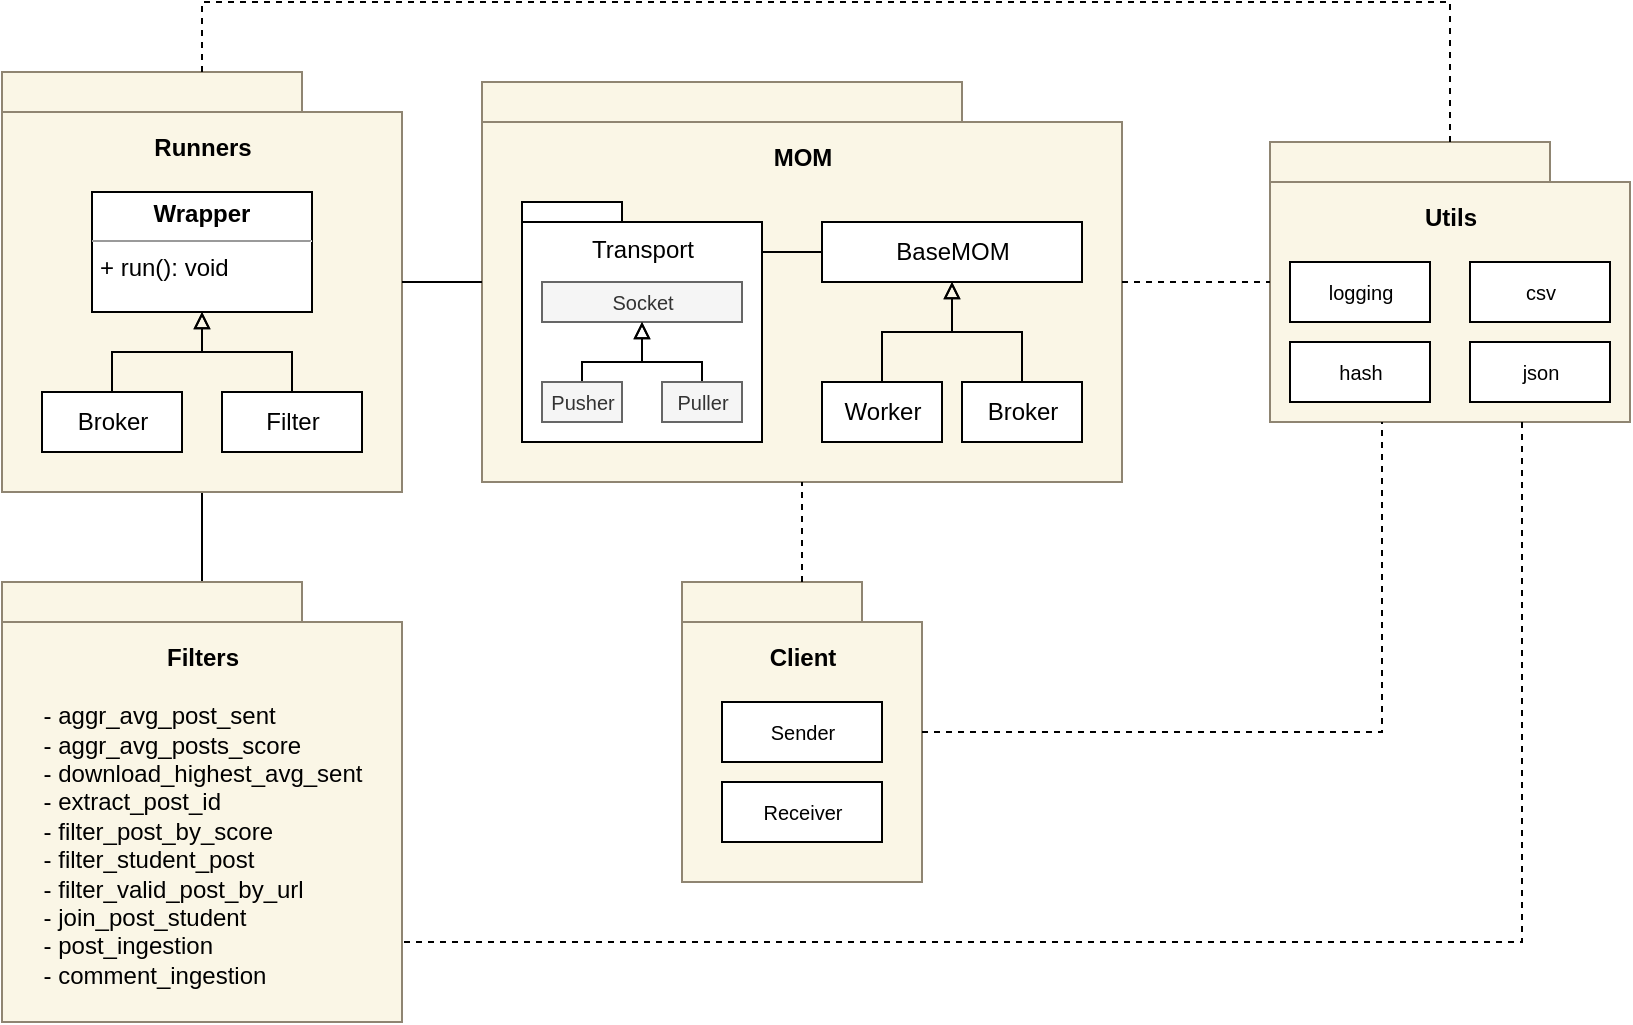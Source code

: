 <mxfile version="18.1.2" type="device"><diagram id="jPPQ9CIr_QfkEOoJNo3b" name="Page-1"><mxGraphModel dx="1390" dy="727" grid="1" gridSize="10" guides="1" tooltips="1" connect="1" arrows="1" fold="1" page="1" pageScale="1" pageWidth="827" pageHeight="1169" math="0" shadow="0"><root><mxCell id="0"/><mxCell id="1" parent="0"/><mxCell id="2gkR0URWPBGZlaEFPXFG-53" style="edgeStyle=orthogonalEdgeStyle;rounded=0;orthogonalLoop=1;jettySize=auto;html=1;fontSize=10;startArrow=none;startFill=0;endArrow=none;endFill=0;" edge="1" parent="1" source="2gkR0URWPBGZlaEFPXFG-37" target="2gkR0URWPBGZlaEFPXFG-27"><mxGeometry relative="1" as="geometry"/></mxCell><mxCell id="2gkR0URWPBGZlaEFPXFG-37" value="&lt;br&gt;Filters&lt;br&gt;&lt;br&gt;&lt;div style=&quot;text-align: left;&quot;&gt;&lt;span style=&quot;font-weight: normal; background-color: initial;&quot;&gt;- aggr_avg_post_sent&lt;/span&gt;&lt;/div&gt;&lt;span style=&quot;font-weight: normal;&quot;&gt;&lt;div style=&quot;text-align: left;&quot;&gt;&lt;span style=&quot;background-color: initial;&quot;&gt;- aggr_avg_posts_score&lt;/span&gt;&lt;/div&gt;&lt;div style=&quot;text-align: left;&quot;&gt;&lt;span style=&quot;background-color: initial;&quot;&gt;- download_highest_avg_sent&lt;/span&gt;&lt;/div&gt;&lt;div style=&quot;text-align: left;&quot;&gt;&lt;span style=&quot;background-color: initial;&quot;&gt;- extract_post_id&lt;/span&gt;&lt;/div&gt;&lt;div style=&quot;text-align: left;&quot;&gt;&lt;span style=&quot;background-color: initial;&quot;&gt;- filter_post_by_score&lt;/span&gt;&lt;/div&gt;&lt;div style=&quot;text-align: left;&quot;&gt;&lt;span style=&quot;background-color: initial;&quot;&gt;- filter_student_post&lt;/span&gt;&lt;/div&gt;&lt;div style=&quot;text-align: left;&quot;&gt;&lt;span style=&quot;background-color: initial;&quot;&gt;- filter_valid_post_by_url&lt;/span&gt;&lt;/div&gt;&lt;div style=&quot;text-align: left;&quot;&gt;&lt;span style=&quot;background-color: initial;&quot;&gt;- join_post_student&lt;/span&gt;&lt;/div&gt;&lt;div style=&quot;text-align: left;&quot;&gt;&lt;span style=&quot;background-color: initial;&quot;&gt;- post_ingestion&lt;/span&gt;&lt;/div&gt;&lt;div style=&quot;text-align: left;&quot;&gt;&lt;span style=&quot;background-color: initial;&quot;&gt;- comment_ingestion&lt;/span&gt;&lt;/div&gt;&lt;/span&gt;" style="shape=folder;fontStyle=1;spacingTop=10;tabWidth=150;tabHeight=20;tabPosition=left;html=1;fillColor=#FAF6E6;strokeColor=#8F8572;verticalAlign=top;" vertex="1" parent="1"><mxGeometry x="40" y="330" width="200" height="220" as="geometry"/></mxCell><mxCell id="2gkR0URWPBGZlaEFPXFG-49" value="" style="group" vertex="1" connectable="0" parent="1"><mxGeometry x="280" y="80" width="320" height="200" as="geometry"/></mxCell><mxCell id="2gkR0URWPBGZlaEFPXFG-1" value="&lt;br&gt;MOM" style="shape=folder;fontStyle=1;spacingTop=10;tabWidth=240;tabHeight=20;tabPosition=left;html=1;fillColor=#FAF6E6;strokeColor=#8F8572;verticalAlign=top;" vertex="1" parent="2gkR0URWPBGZlaEFPXFG-49"><mxGeometry width="320" height="200" as="geometry"/></mxCell><mxCell id="2gkR0URWPBGZlaEFPXFG-10" value="&lt;span style=&quot;font-weight: normal;&quot;&gt;Transport&lt;/span&gt;" style="shape=folder;fontStyle=1;spacingTop=10;tabWidth=50;tabHeight=10;tabPosition=left;html=1;verticalAlign=top;" vertex="1" parent="2gkR0URWPBGZlaEFPXFG-49"><mxGeometry x="20" y="60" width="120" height="120" as="geometry"/></mxCell><mxCell id="2gkR0URWPBGZlaEFPXFG-36" style="edgeStyle=orthogonalEdgeStyle;rounded=0;orthogonalLoop=1;jettySize=auto;html=1;fontSize=10;startArrow=none;startFill=0;endArrow=none;endFill=0;" edge="1" parent="2gkR0URWPBGZlaEFPXFG-49" source="2gkR0URWPBGZlaEFPXFG-13" target="2gkR0URWPBGZlaEFPXFG-10"><mxGeometry relative="1" as="geometry"><Array as="points"><mxPoint x="140" y="85"/><mxPoint x="140" y="85"/></Array></mxGeometry></mxCell><mxCell id="2gkR0URWPBGZlaEFPXFG-13" value="BaseMOM" style="html=1;" vertex="1" parent="2gkR0URWPBGZlaEFPXFG-49"><mxGeometry x="170" y="70" width="130" height="30" as="geometry"/></mxCell><mxCell id="2gkR0URWPBGZlaEFPXFG-19" style="edgeStyle=orthogonalEdgeStyle;rounded=0;orthogonalLoop=1;jettySize=auto;html=1;endArrow=block;endFill=0;" edge="1" parent="2gkR0URWPBGZlaEFPXFG-49" source="2gkR0URWPBGZlaEFPXFG-14" target="2gkR0URWPBGZlaEFPXFG-13"><mxGeometry relative="1" as="geometry"/></mxCell><mxCell id="2gkR0URWPBGZlaEFPXFG-14" value="Worker" style="html=1;" vertex="1" parent="2gkR0URWPBGZlaEFPXFG-49"><mxGeometry x="170" y="150" width="60" height="30" as="geometry"/></mxCell><mxCell id="2gkR0URWPBGZlaEFPXFG-20" style="edgeStyle=orthogonalEdgeStyle;rounded=0;orthogonalLoop=1;jettySize=auto;html=1;endArrow=block;endFill=0;" edge="1" parent="2gkR0URWPBGZlaEFPXFG-49" source="2gkR0URWPBGZlaEFPXFG-17" target="2gkR0URWPBGZlaEFPXFG-13"><mxGeometry relative="1" as="geometry"/></mxCell><mxCell id="2gkR0URWPBGZlaEFPXFG-17" value="Broker" style="html=1;" vertex="1" parent="2gkR0URWPBGZlaEFPXFG-49"><mxGeometry x="240" y="150" width="60" height="30" as="geometry"/></mxCell><mxCell id="2gkR0URWPBGZlaEFPXFG-21" value="Socket" style="html=1;fontSize=10;fillColor=#f5f5f5;fontColor=#333333;strokeColor=#666666;" vertex="1" parent="2gkR0URWPBGZlaEFPXFG-49"><mxGeometry x="30" y="100" width="100" height="20" as="geometry"/></mxCell><mxCell id="2gkR0URWPBGZlaEFPXFG-26" style="edgeStyle=orthogonalEdgeStyle;rounded=0;orthogonalLoop=1;jettySize=auto;html=1;fontSize=10;startArrow=none;startFill=0;endArrow=block;endFill=0;entryX=0.5;entryY=1;entryDx=0;entryDy=0;" edge="1" parent="2gkR0URWPBGZlaEFPXFG-49" source="2gkR0URWPBGZlaEFPXFG-22" target="2gkR0URWPBGZlaEFPXFG-21"><mxGeometry relative="1" as="geometry"><Array as="points"><mxPoint x="50" y="140"/><mxPoint x="80" y="140"/></Array></mxGeometry></mxCell><mxCell id="2gkR0URWPBGZlaEFPXFG-22" value="Pusher" style="html=1;fontSize=10;fillColor=#f5f5f5;fontColor=#333333;strokeColor=#666666;" vertex="1" parent="2gkR0URWPBGZlaEFPXFG-49"><mxGeometry x="30" y="150" width="40" height="20" as="geometry"/></mxCell><mxCell id="2gkR0URWPBGZlaEFPXFG-25" style="edgeStyle=orthogonalEdgeStyle;rounded=0;orthogonalLoop=1;jettySize=auto;html=1;fontSize=10;startArrow=none;startFill=0;endArrow=block;endFill=0;entryX=0.5;entryY=1;entryDx=0;entryDy=0;" edge="1" parent="2gkR0URWPBGZlaEFPXFG-49" source="2gkR0URWPBGZlaEFPXFG-23" target="2gkR0URWPBGZlaEFPXFG-21"><mxGeometry relative="1" as="geometry"><Array as="points"><mxPoint x="110" y="140"/><mxPoint x="80" y="140"/></Array></mxGeometry></mxCell><mxCell id="2gkR0URWPBGZlaEFPXFG-23" value="Puller" style="html=1;fontSize=10;fillColor=#f5f5f5;fontColor=#333333;strokeColor=#666666;" vertex="1" parent="2gkR0URWPBGZlaEFPXFG-49"><mxGeometry x="90" y="150" width="40" height="20" as="geometry"/></mxCell><mxCell id="2gkR0URWPBGZlaEFPXFG-50" value="" style="group" vertex="1" connectable="0" parent="1"><mxGeometry x="380" y="330" width="120" height="150" as="geometry"/></mxCell><mxCell id="2gkR0URWPBGZlaEFPXFG-44" value="&lt;br&gt;Client" style="shape=folder;fontStyle=1;spacingTop=10;tabWidth=90;tabHeight=20;tabPosition=left;html=1;fillColor=#FAF6E6;strokeColor=#8F8572;verticalAlign=top;" vertex="1" parent="2gkR0URWPBGZlaEFPXFG-50"><mxGeometry width="120" height="150" as="geometry"/></mxCell><mxCell id="2gkR0URWPBGZlaEFPXFG-45" value="Sender" style="html=1;fontSize=10;" vertex="1" parent="2gkR0URWPBGZlaEFPXFG-50"><mxGeometry x="20" y="60" width="80" height="30" as="geometry"/></mxCell><mxCell id="2gkR0URWPBGZlaEFPXFG-46" value="Receiver" style="html=1;fontSize=10;" vertex="1" parent="2gkR0URWPBGZlaEFPXFG-50"><mxGeometry x="20" y="100" width="80" height="30" as="geometry"/></mxCell><mxCell id="2gkR0URWPBGZlaEFPXFG-52" value="" style="group" vertex="1" connectable="0" parent="1"><mxGeometry x="674" y="110" width="180" height="140" as="geometry"/></mxCell><mxCell id="2gkR0URWPBGZlaEFPXFG-39" value="&lt;br&gt;Utils" style="shape=folder;fontStyle=1;spacingTop=10;tabWidth=140;tabHeight=20;tabPosition=left;html=1;fillColor=#FAF6E6;strokeColor=#8F8572;verticalAlign=top;" vertex="1" parent="2gkR0URWPBGZlaEFPXFG-52"><mxGeometry width="180" height="140" as="geometry"/></mxCell><mxCell id="2gkR0URWPBGZlaEFPXFG-38" value="logging" style="html=1;fontSize=10;" vertex="1" parent="2gkR0URWPBGZlaEFPXFG-52"><mxGeometry x="10" y="60" width="70" height="30" as="geometry"/></mxCell><mxCell id="2gkR0URWPBGZlaEFPXFG-40" value="csv" style="html=1;fontSize=10;" vertex="1" parent="2gkR0URWPBGZlaEFPXFG-52"><mxGeometry x="100" y="60" width="70" height="30" as="geometry"/></mxCell><mxCell id="2gkR0URWPBGZlaEFPXFG-41" value="hash" style="html=1;fontSize=10;" vertex="1" parent="2gkR0URWPBGZlaEFPXFG-52"><mxGeometry x="10" y="100" width="70" height="30" as="geometry"/></mxCell><mxCell id="2gkR0URWPBGZlaEFPXFG-42" value="json" style="html=1;fontSize=10;" vertex="1" parent="2gkR0URWPBGZlaEFPXFG-52"><mxGeometry x="100" y="100" width="70" height="30" as="geometry"/></mxCell><mxCell id="2gkR0URWPBGZlaEFPXFG-54" value="" style="group" vertex="1" connectable="0" parent="1"><mxGeometry x="40" y="75" width="200" height="210" as="geometry"/></mxCell><mxCell id="2gkR0URWPBGZlaEFPXFG-27" value="&lt;br&gt;Runners" style="shape=folder;fontStyle=1;spacingTop=10;tabWidth=150;tabHeight=20;tabPosition=left;html=1;fillColor=#FAF6E6;strokeColor=#8F8572;verticalAlign=top;" vertex="1" parent="2gkR0URWPBGZlaEFPXFG-54"><mxGeometry width="200" height="210" as="geometry"/></mxCell><mxCell id="2gkR0URWPBGZlaEFPXFG-30" value="&lt;p style=&quot;margin:0px;margin-top:4px;text-align:center;&quot;&gt;&lt;b&gt;Wrapper&lt;/b&gt;&lt;/p&gt;&lt;hr size=&quot;1&quot;&gt;&lt;p style=&quot;margin:0px;margin-left:4px;&quot;&gt;+ run(): void&lt;/p&gt;" style="verticalAlign=top;align=left;overflow=fill;fontSize=12;fontFamily=Helvetica;html=1;" vertex="1" parent="2gkR0URWPBGZlaEFPXFG-54"><mxGeometry x="45" y="60" width="110" height="60" as="geometry"/></mxCell><mxCell id="2gkR0URWPBGZlaEFPXFG-34" style="edgeStyle=orthogonalEdgeStyle;rounded=0;orthogonalLoop=1;jettySize=auto;html=1;fontSize=10;startArrow=none;startFill=0;endArrow=block;endFill=0;" edge="1" parent="2gkR0URWPBGZlaEFPXFG-54" source="2gkR0URWPBGZlaEFPXFG-31" target="2gkR0URWPBGZlaEFPXFG-30"><mxGeometry relative="1" as="geometry"/></mxCell><mxCell id="2gkR0URWPBGZlaEFPXFG-31" value="Filter" style="html=1;" vertex="1" parent="2gkR0URWPBGZlaEFPXFG-54"><mxGeometry x="110" y="160" width="70" height="30" as="geometry"/></mxCell><mxCell id="2gkR0URWPBGZlaEFPXFG-35" style="edgeStyle=orthogonalEdgeStyle;rounded=0;orthogonalLoop=1;jettySize=auto;html=1;fontSize=10;startArrow=none;startFill=0;endArrow=block;endFill=0;" edge="1" parent="2gkR0URWPBGZlaEFPXFG-54" source="2gkR0URWPBGZlaEFPXFG-32" target="2gkR0URWPBGZlaEFPXFG-30"><mxGeometry relative="1" as="geometry"/></mxCell><mxCell id="2gkR0URWPBGZlaEFPXFG-32" value="Broker" style="html=1;" vertex="1" parent="2gkR0URWPBGZlaEFPXFG-54"><mxGeometry x="20" y="160" width="70" height="30" as="geometry"/></mxCell><mxCell id="2gkR0URWPBGZlaEFPXFG-55" style="edgeStyle=orthogonalEdgeStyle;rounded=0;orthogonalLoop=1;jettySize=auto;html=1;fontSize=10;startArrow=none;startFill=0;endArrow=none;endFill=0;" edge="1" parent="1" source="2gkR0URWPBGZlaEFPXFG-27" target="2gkR0URWPBGZlaEFPXFG-1"><mxGeometry relative="1" as="geometry"/></mxCell><mxCell id="2gkR0URWPBGZlaEFPXFG-57" style="edgeStyle=orthogonalEdgeStyle;rounded=0;orthogonalLoop=1;jettySize=auto;html=1;fontSize=10;startArrow=none;startFill=0;endArrow=none;endFill=0;dashed=1;" edge="1" parent="1" source="2gkR0URWPBGZlaEFPXFG-1" target="2gkR0URWPBGZlaEFPXFG-39"><mxGeometry relative="1" as="geometry"/></mxCell><mxCell id="2gkR0URWPBGZlaEFPXFG-59" style="edgeStyle=orthogonalEdgeStyle;rounded=0;orthogonalLoop=1;jettySize=auto;html=1;dashed=1;fontSize=10;startArrow=none;startFill=0;endArrow=none;endFill=0;" edge="1" parent="1" source="2gkR0URWPBGZlaEFPXFG-44" target="2gkR0URWPBGZlaEFPXFG-1"><mxGeometry relative="1" as="geometry"/></mxCell><mxCell id="2gkR0URWPBGZlaEFPXFG-60" style="edgeStyle=orthogonalEdgeStyle;rounded=0;orthogonalLoop=1;jettySize=auto;html=1;dashed=1;fontSize=10;startArrow=none;startFill=0;endArrow=none;endFill=0;" edge="1" parent="1" source="2gkR0URWPBGZlaEFPXFG-44" target="2gkR0URWPBGZlaEFPXFG-39"><mxGeometry relative="1" as="geometry"><Array as="points"><mxPoint x="730" y="405"/></Array></mxGeometry></mxCell><mxCell id="2gkR0URWPBGZlaEFPXFG-61" style="edgeStyle=orthogonalEdgeStyle;rounded=0;orthogonalLoop=1;jettySize=auto;html=1;dashed=1;fontSize=10;startArrow=none;startFill=0;endArrow=none;endFill=0;" edge="1" parent="1" source="2gkR0URWPBGZlaEFPXFG-39" target="2gkR0URWPBGZlaEFPXFG-37"><mxGeometry relative="1" as="geometry"><Array as="points"><mxPoint x="800" y="510"/></Array></mxGeometry></mxCell><mxCell id="2gkR0URWPBGZlaEFPXFG-62" style="edgeStyle=orthogonalEdgeStyle;rounded=0;orthogonalLoop=1;jettySize=auto;html=1;dashed=1;fontSize=10;startArrow=none;startFill=0;endArrow=none;endFill=0;" edge="1" parent="1" source="2gkR0URWPBGZlaEFPXFG-27" target="2gkR0URWPBGZlaEFPXFG-39"><mxGeometry relative="1" as="geometry"><Array as="points"><mxPoint x="140" y="40"/><mxPoint x="764" y="40"/></Array></mxGeometry></mxCell></root></mxGraphModel></diagram></mxfile>